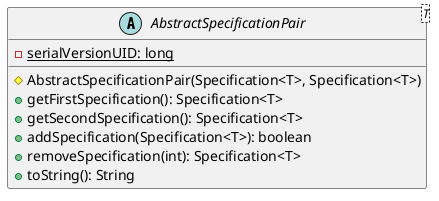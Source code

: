 @startuml

    abstract class AbstractSpecificationPair<T> {
        {static} -serialVersionUID: long
        #AbstractSpecificationPair(Specification<T>, Specification<T>)
        +getFirstSpecification(): Specification<T>
        +getSecondSpecification(): Specification<T>
        +addSpecification(Specification<T>): boolean
        +removeSpecification(int): Specification<T>
        +toString(): String
    }

@enduml
